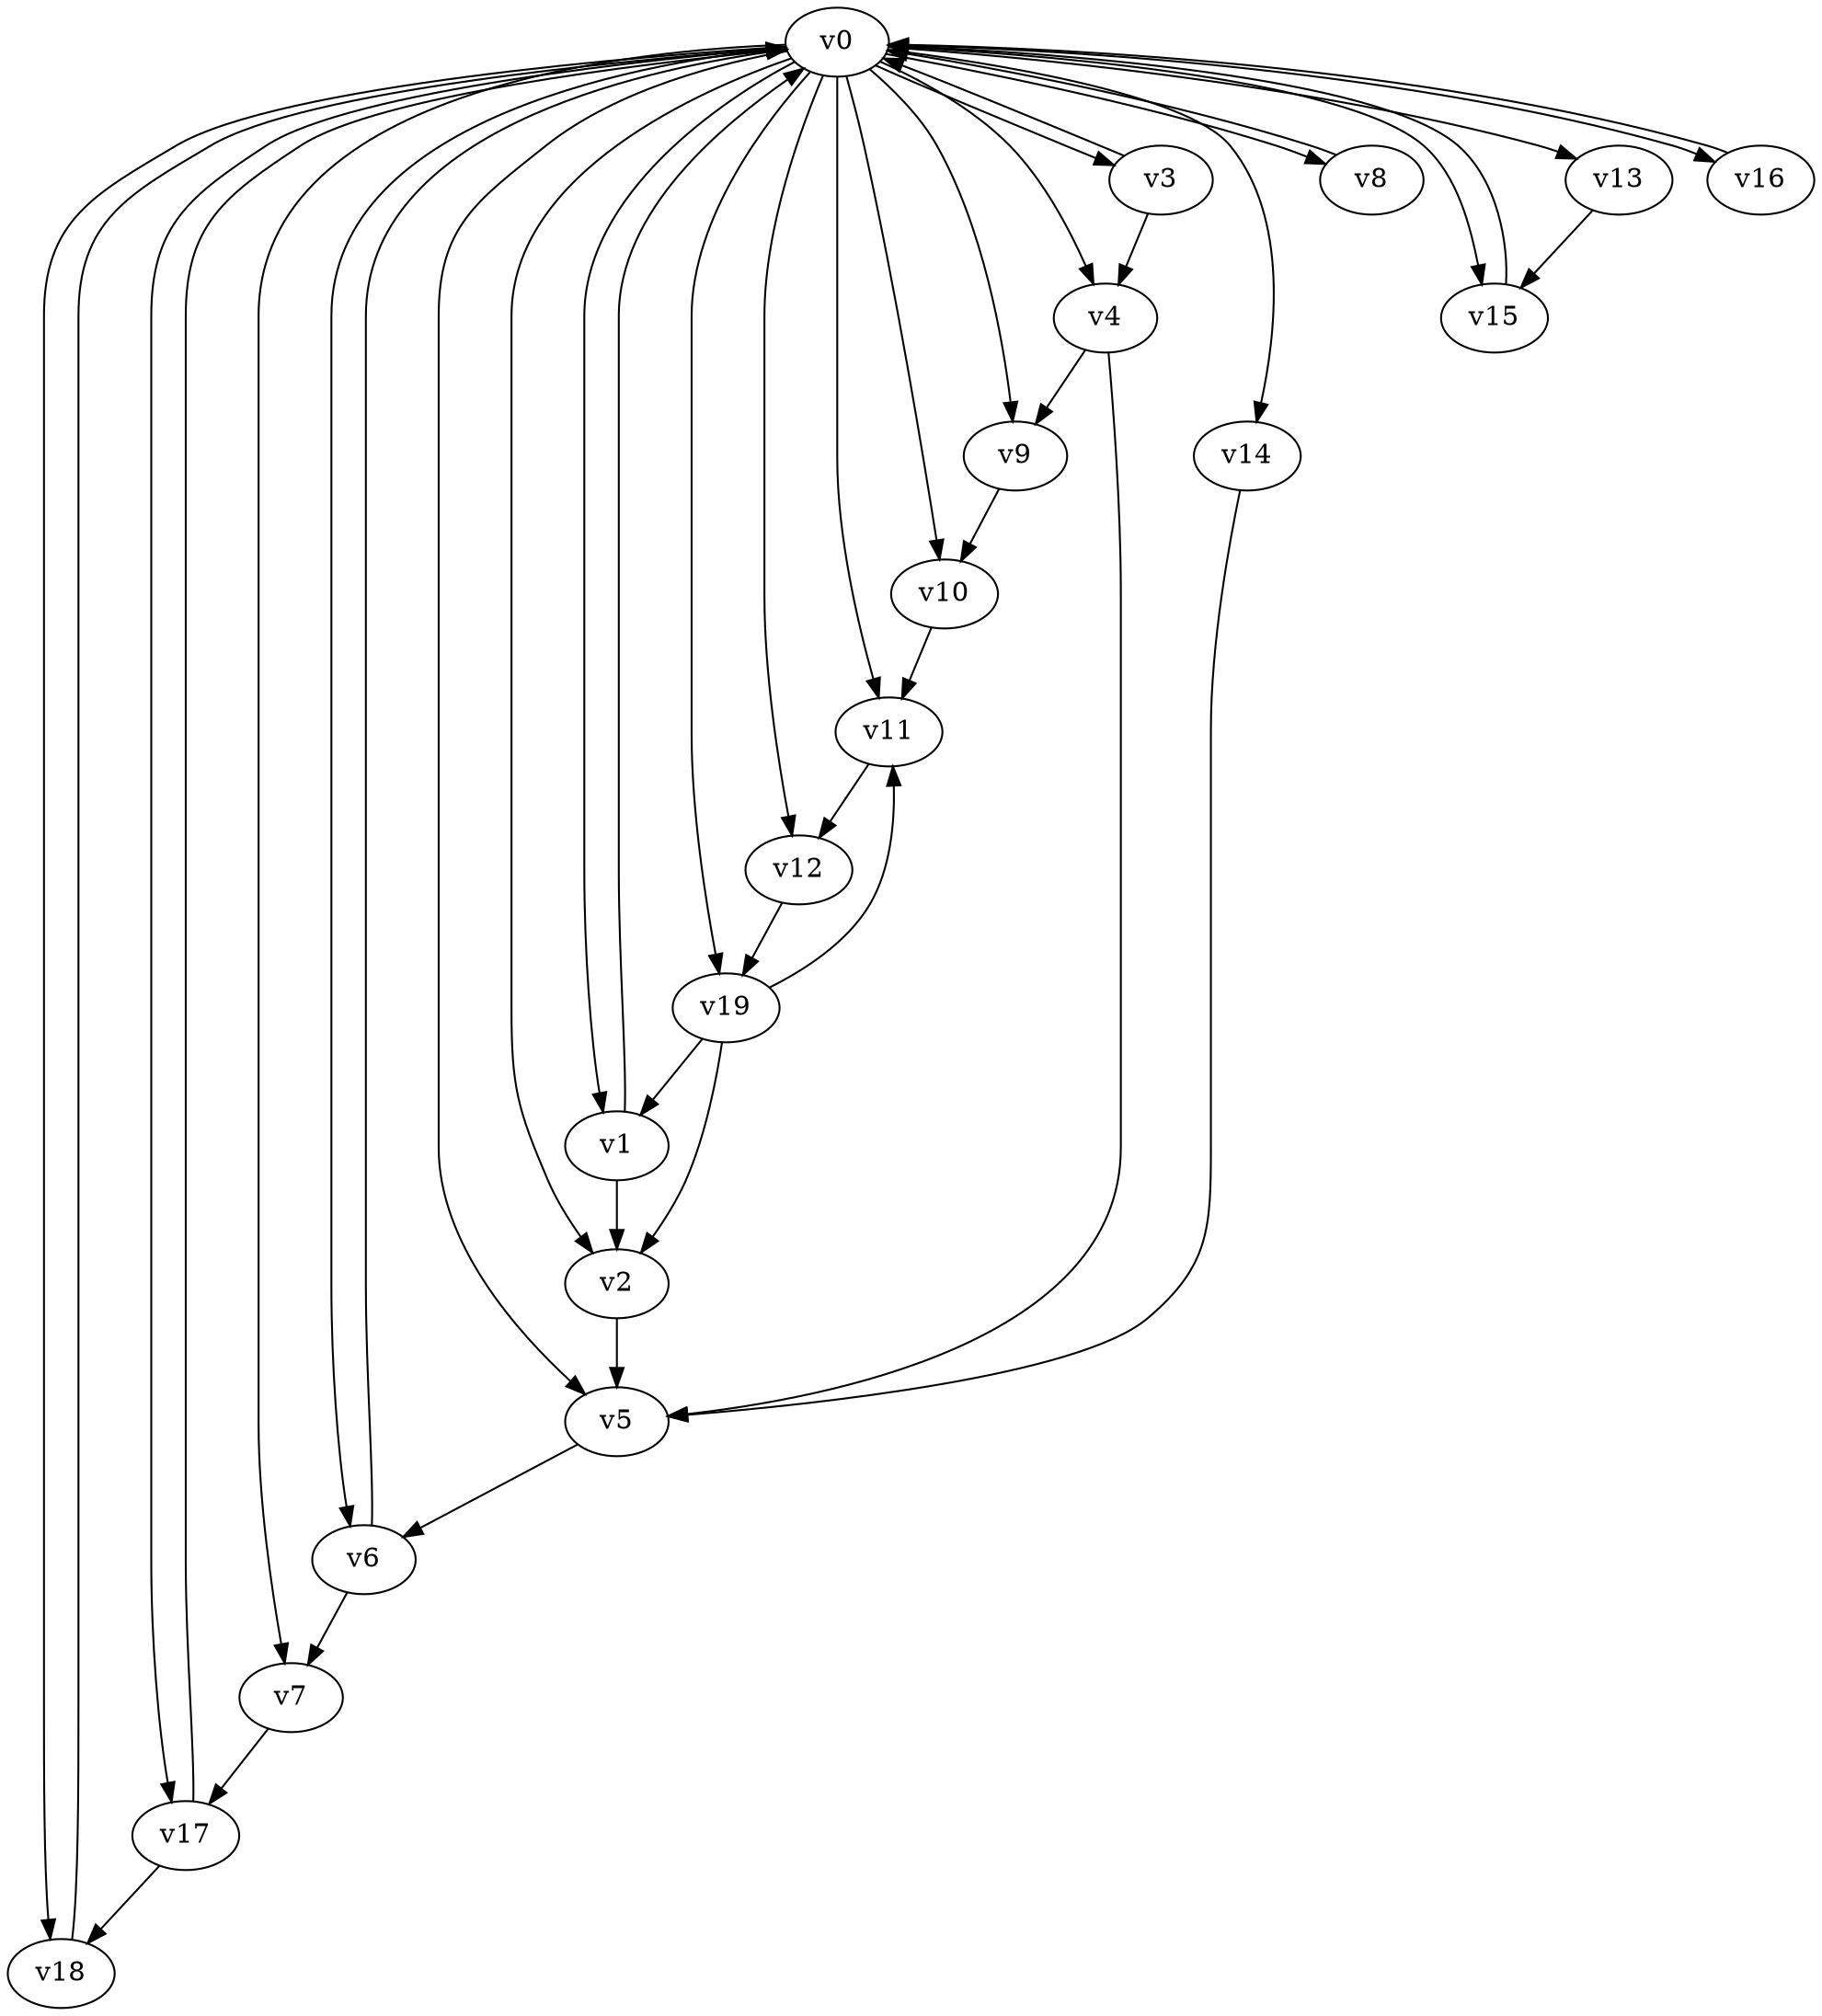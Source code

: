 digraph test018 {
    v0 [name="v0", player=0, priority=16];
    v1 [name="v1", player=0, priority=11];
    v2 [name="v2", player=0, priority=25];
    v3 [name="v3", player=0, priority=35];
    v4 [name="v4", player=1, priority=34];
    v5 [name="v5", player=1, priority=20];
    v6 [name="v6", player=1, priority=37];
    v7 [name="v7", player=0, priority=15];
    v8 [name="v8", player=0, priority=5];
    v9 [name="v9", player=0, priority=31];
    v10 [name="v10", player=0, priority=9];
    v11 [name="v11", player=0, priority=6];
    v12 [name="v12", player=0, priority=40];
    v13 [name="v13", player=1, priority=10];
    v14 [name="v14", player=1, priority=38];
    v15 [name="v15", player=0, priority=13];
    v16 [name="v16", player=1, priority=20];
    v17 [name="v17", player=1, priority=8];
    v18 [name="v18", player=1, priority=23];
    v19 [name="v19", player=1, priority=12];
    v3 -> v4;
    v4 -> v9;
    v17 -> v0;
    v8 -> v0;
    v0 -> v2;
    v0 -> v5;
    v1 -> v0;
    v0 -> v8;
    v0 -> v14;
    v17 -> v18;
    v0 -> v11;
    v0 -> v17;
    v3 -> v0;
    v4 -> v5;
    v5 -> v6;
    v19 -> v2;
    v19 -> v11;
    v0 -> v1;
    v0 -> v7;
    v9 -> v10;
    v1 -> v2;
    v0 -> v4;
    v0 -> v10;
    v0 -> v16;
    v16 -> v0;
    v10 -> v11;
    v0 -> v13;
    v0 -> v19;
    v18 -> v0;
    v6 -> v7;
    v19 -> v1;
    v0 -> v3;
    v0 -> v9;
    v0 -> v6;
    v0 -> v12;
    v11 -> v12;
    v15 -> v0;
    v0 -> v15;
    v6 -> v0;
    v0 -> v18;
    v12 -> v19;
    v13 -> v15;
    v14 -> v5;
    v2 -> v5;
    v7 -> v17;
}